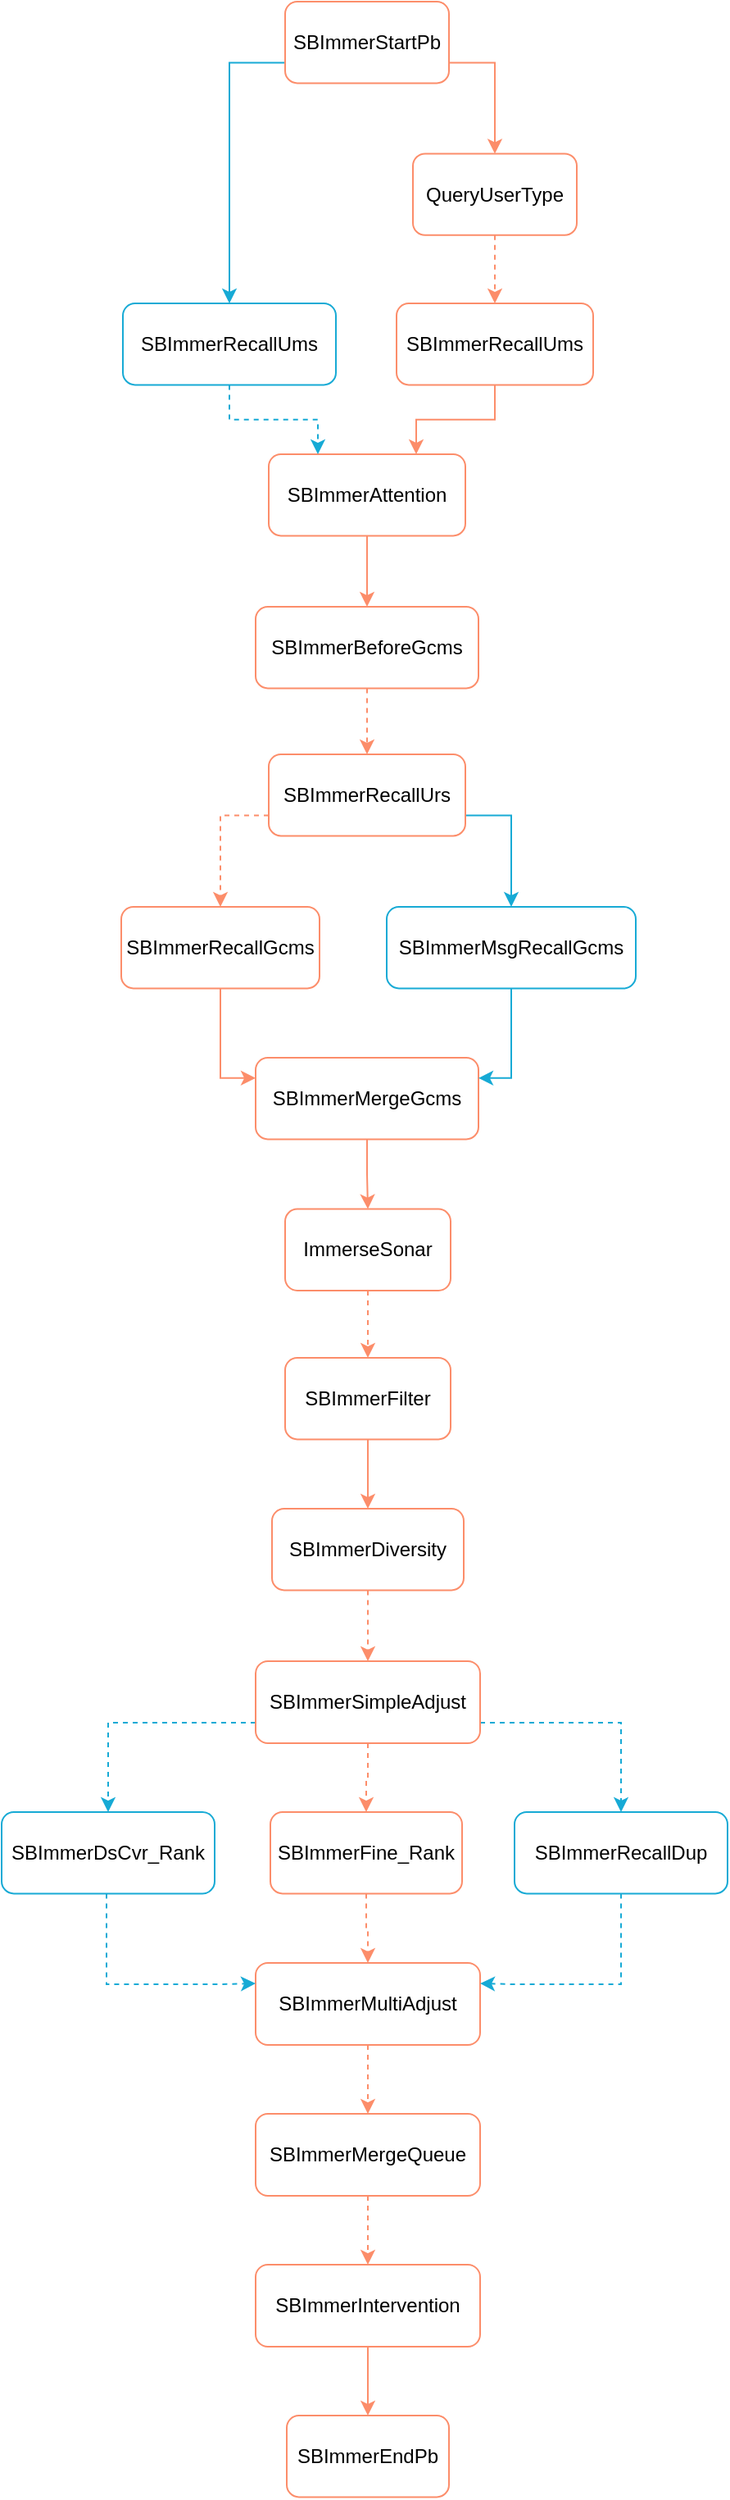 <mxfile version="24.2.3" type="github">
  <diagram name="第 1 页" id="BZP7j4EBE2frMY6dUary">
    <mxGraphModel dx="909" dy="1755" grid="1" gridSize="10" guides="1" tooltips="1" connect="1" arrows="1" fold="1" page="1" pageScale="1" pageWidth="827" pageHeight="1169" math="0" shadow="0">
      <root>
        <mxCell id="0" />
        <mxCell id="1" parent="0" />
        <mxCell id="CTMLsmFPayaTSugQ_vrA-6" style="edgeStyle=orthogonalEdgeStyle;rounded=0;orthogonalLoop=1;jettySize=auto;html=1;exitX=1;exitY=0.75;exitDx=0;exitDy=0;entryX=0.5;entryY=0;entryDx=0;entryDy=0;strokeColor=#FC8D6A;endArrow=classic;endFill=1;" edge="1" parent="1" source="CTMLsmFPayaTSugQ_vrA-2" target="CTMLsmFPayaTSugQ_vrA-3">
          <mxGeometry relative="1" as="geometry" />
        </mxCell>
        <mxCell id="CTMLsmFPayaTSugQ_vrA-26" style="edgeStyle=orthogonalEdgeStyle;rounded=0;orthogonalLoop=1;jettySize=auto;html=1;exitX=0;exitY=0.75;exitDx=0;exitDy=0;entryX=0.5;entryY=0;entryDx=0;entryDy=0;strokeColor=#17AAD5;endArrow=classic;endFill=1;" edge="1" parent="1" source="CTMLsmFPayaTSugQ_vrA-2" target="CTMLsmFPayaTSugQ_vrA-22">
          <mxGeometry relative="1" as="geometry" />
        </mxCell>
        <mxCell id="CTMLsmFPayaTSugQ_vrA-2" value="SBImmerStartPb" style="rounded=1;whiteSpace=wrap;html=1;strokeColor=#FC8D6A;" vertex="1" parent="1">
          <mxGeometry x="369" y="-1109" width="100" height="49.71" as="geometry" />
        </mxCell>
        <mxCell id="CTMLsmFPayaTSugQ_vrA-27" value="" style="edgeStyle=orthogonalEdgeStyle;rounded=0;orthogonalLoop=1;jettySize=auto;html=1;dashed=1;endArrow=classic;endFill=1;strokeColor=#FC8D6A;" edge="1" parent="1" source="CTMLsmFPayaTSugQ_vrA-3" target="CTMLsmFPayaTSugQ_vrA-4">
          <mxGeometry relative="1" as="geometry" />
        </mxCell>
        <mxCell id="CTMLsmFPayaTSugQ_vrA-3" value="QueryUserType" style="rounded=1;whiteSpace=wrap;html=1;strokeColor=#FC8D6A;" vertex="1" parent="1">
          <mxGeometry x="447" y="-1016.29" width="100" height="49.71" as="geometry" />
        </mxCell>
        <mxCell id="CTMLsmFPayaTSugQ_vrA-28" style="edgeStyle=orthogonalEdgeStyle;rounded=0;orthogonalLoop=1;jettySize=auto;html=1;entryX=0.75;entryY=0;entryDx=0;entryDy=0;endArrow=classic;endFill=1;strokeColor=#FC8D6A;" edge="1" parent="1" source="CTMLsmFPayaTSugQ_vrA-4" target="CTMLsmFPayaTSugQ_vrA-7">
          <mxGeometry relative="1" as="geometry" />
        </mxCell>
        <mxCell id="CTMLsmFPayaTSugQ_vrA-4" value="SBImmerRecallUms" style="rounded=1;whiteSpace=wrap;html=1;strokeColor=#FC8D6A;" vertex="1" parent="1">
          <mxGeometry x="437" y="-925" width="120" height="49.71" as="geometry" />
        </mxCell>
        <mxCell id="CTMLsmFPayaTSugQ_vrA-30" value="" style="edgeStyle=orthogonalEdgeStyle;rounded=0;orthogonalLoop=1;jettySize=auto;html=1;strokeColor=#FC8D6A;" edge="1" parent="1" source="CTMLsmFPayaTSugQ_vrA-7" target="CTMLsmFPayaTSugQ_vrA-8">
          <mxGeometry relative="1" as="geometry" />
        </mxCell>
        <mxCell id="CTMLsmFPayaTSugQ_vrA-7" value="SBImmerAttention" style="rounded=1;whiteSpace=wrap;html=1;strokeColor=#FC8D6A;" vertex="1" parent="1">
          <mxGeometry x="359" y="-833" width="120" height="49.71" as="geometry" />
        </mxCell>
        <mxCell id="CTMLsmFPayaTSugQ_vrA-31" style="edgeStyle=orthogonalEdgeStyle;rounded=0;orthogonalLoop=1;jettySize=auto;html=1;entryX=0.5;entryY=0;entryDx=0;entryDy=0;strokeColor=#FC8D6A;dashed=1;" edge="1" parent="1" source="CTMLsmFPayaTSugQ_vrA-8" target="CTMLsmFPayaTSugQ_vrA-9">
          <mxGeometry relative="1" as="geometry" />
        </mxCell>
        <mxCell id="CTMLsmFPayaTSugQ_vrA-8" value="SBImmerBeforeGcms" style="rounded=1;whiteSpace=wrap;html=1;strokeColor=#FC8D6A;" vertex="1" parent="1">
          <mxGeometry x="351" y="-740" width="136" height="49.71" as="geometry" />
        </mxCell>
        <mxCell id="CTMLsmFPayaTSugQ_vrA-32" style="edgeStyle=orthogonalEdgeStyle;rounded=0;orthogonalLoop=1;jettySize=auto;html=1;exitX=0;exitY=0.75;exitDx=0;exitDy=0;strokeColor=#FC8D6A;dashed=1;" edge="1" parent="1" source="CTMLsmFPayaTSugQ_vrA-9" target="CTMLsmFPayaTSugQ_vrA-10">
          <mxGeometry relative="1" as="geometry" />
        </mxCell>
        <mxCell id="CTMLsmFPayaTSugQ_vrA-33" style="edgeStyle=orthogonalEdgeStyle;rounded=0;orthogonalLoop=1;jettySize=auto;html=1;exitX=1;exitY=0.75;exitDx=0;exitDy=0;strokeColor=#17AAD5;" edge="1" parent="1" source="CTMLsmFPayaTSugQ_vrA-9" target="CTMLsmFPayaTSugQ_vrA-23">
          <mxGeometry relative="1" as="geometry" />
        </mxCell>
        <mxCell id="CTMLsmFPayaTSugQ_vrA-34" style="edgeStyle=orthogonalEdgeStyle;rounded=0;orthogonalLoop=1;jettySize=auto;html=1;entryX=0;entryY=0.25;entryDx=0;entryDy=0;strokeColor=#FC8D6A;" edge="1" parent="1" source="CTMLsmFPayaTSugQ_vrA-10" target="CTMLsmFPayaTSugQ_vrA-11">
          <mxGeometry relative="1" as="geometry" />
        </mxCell>
        <mxCell id="CTMLsmFPayaTSugQ_vrA-9" value="SBImmerRecallUrs" style="rounded=1;whiteSpace=wrap;html=1;strokeColor=#FC8D6A;" vertex="1" parent="1">
          <mxGeometry x="359" y="-650" width="120" height="49.71" as="geometry" />
        </mxCell>
        <mxCell id="CTMLsmFPayaTSugQ_vrA-10" value="SBImmerRecallGcms" style="rounded=1;whiteSpace=wrap;html=1;strokeColor=#FC8D6A;" vertex="1" parent="1">
          <mxGeometry x="269" y="-557" width="121" height="49.71" as="geometry" />
        </mxCell>
        <mxCell id="CTMLsmFPayaTSugQ_vrA-36" value="" style="edgeStyle=orthogonalEdgeStyle;rounded=0;orthogonalLoop=1;jettySize=auto;html=1;strokeColor=#FC8D6A;" edge="1" parent="1" source="CTMLsmFPayaTSugQ_vrA-11" target="CTMLsmFPayaTSugQ_vrA-12">
          <mxGeometry relative="1" as="geometry" />
        </mxCell>
        <mxCell id="CTMLsmFPayaTSugQ_vrA-11" value="SBImmerMergeGcms" style="rounded=1;whiteSpace=wrap;html=1;strokeColor=#FC8D6A;" vertex="1" parent="1">
          <mxGeometry x="351" y="-465" width="136" height="49.71" as="geometry" />
        </mxCell>
        <mxCell id="CTMLsmFPayaTSugQ_vrA-38" value="" style="edgeStyle=orthogonalEdgeStyle;rounded=0;orthogonalLoop=1;jettySize=auto;html=1;strokeColor=#FC8D6A;dashed=1;" edge="1" parent="1" source="CTMLsmFPayaTSugQ_vrA-12" target="CTMLsmFPayaTSugQ_vrA-13">
          <mxGeometry relative="1" as="geometry" />
        </mxCell>
        <mxCell id="CTMLsmFPayaTSugQ_vrA-12" value="ImmerseSonar" style="rounded=1;whiteSpace=wrap;html=1;strokeColor=#FC8D6A;" vertex="1" parent="1">
          <mxGeometry x="369" y="-372.71" width="101" height="49.71" as="geometry" />
        </mxCell>
        <mxCell id="CTMLsmFPayaTSugQ_vrA-39" style="edgeStyle=orthogonalEdgeStyle;rounded=0;orthogonalLoop=1;jettySize=auto;html=1;strokeColor=#FC8D6A;" edge="1" parent="1" source="CTMLsmFPayaTSugQ_vrA-13" target="CTMLsmFPayaTSugQ_vrA-14">
          <mxGeometry relative="1" as="geometry" />
        </mxCell>
        <mxCell id="CTMLsmFPayaTSugQ_vrA-13" value="SBImmerFilter" style="rounded=1;whiteSpace=wrap;html=1;strokeColor=#FC8D6A;" vertex="1" parent="1">
          <mxGeometry x="369" y="-282" width="101" height="49.71" as="geometry" />
        </mxCell>
        <mxCell id="CTMLsmFPayaTSugQ_vrA-40" value="" style="edgeStyle=orthogonalEdgeStyle;rounded=0;orthogonalLoop=1;jettySize=auto;html=1;strokeColor=#FC8D6A;dashed=1;" edge="1" parent="1" source="CTMLsmFPayaTSugQ_vrA-14" target="CTMLsmFPayaTSugQ_vrA-15">
          <mxGeometry relative="1" as="geometry" />
        </mxCell>
        <mxCell id="CTMLsmFPayaTSugQ_vrA-14" value="SBImmerDiversity" style="rounded=1;whiteSpace=wrap;html=1;strokeColor=#FC8D6A;" vertex="1" parent="1">
          <mxGeometry x="361" y="-190" width="117" height="49.71" as="geometry" />
        </mxCell>
        <mxCell id="CTMLsmFPayaTSugQ_vrA-41" style="edgeStyle=orthogonalEdgeStyle;rounded=0;orthogonalLoop=1;jettySize=auto;html=1;entryX=0.5;entryY=0;entryDx=0;entryDy=0;strokeColor=#FC8D6A;dashed=1;" edge="1" parent="1" source="CTMLsmFPayaTSugQ_vrA-15" target="CTMLsmFPayaTSugQ_vrA-16">
          <mxGeometry relative="1" as="geometry" />
        </mxCell>
        <mxCell id="CTMLsmFPayaTSugQ_vrA-47" style="edgeStyle=orthogonalEdgeStyle;rounded=0;orthogonalLoop=1;jettySize=auto;html=1;exitX=0;exitY=0.75;exitDx=0;exitDy=0;strokeColor=#17AAD5;dashed=1;" edge="1" parent="1" source="CTMLsmFPayaTSugQ_vrA-15" target="CTMLsmFPayaTSugQ_vrA-24">
          <mxGeometry relative="1" as="geometry" />
        </mxCell>
        <mxCell id="CTMLsmFPayaTSugQ_vrA-43" style="edgeStyle=orthogonalEdgeStyle;rounded=0;orthogonalLoop=1;jettySize=auto;html=1;dashed=1;strokeColor=#FC8D6A;" edge="1" parent="1" source="CTMLsmFPayaTSugQ_vrA-16" target="CTMLsmFPayaTSugQ_vrA-17">
          <mxGeometry relative="1" as="geometry" />
        </mxCell>
        <mxCell id="CTMLsmFPayaTSugQ_vrA-48" style="edgeStyle=orthogonalEdgeStyle;rounded=0;orthogonalLoop=1;jettySize=auto;html=1;exitX=1;exitY=0.75;exitDx=0;exitDy=0;strokeColor=#17AAD5;dashed=1;" edge="1" parent="1" source="CTMLsmFPayaTSugQ_vrA-15" target="CTMLsmFPayaTSugQ_vrA-25">
          <mxGeometry relative="1" as="geometry" />
        </mxCell>
        <mxCell id="CTMLsmFPayaTSugQ_vrA-16" value="SBImmerFine_Rank" style="rounded=1;whiteSpace=wrap;html=1;strokeColor=#FC8D6A;" vertex="1" parent="1">
          <mxGeometry x="360" y="-5" width="117" height="49.71" as="geometry" />
        </mxCell>
        <mxCell id="CTMLsmFPayaTSugQ_vrA-44" style="edgeStyle=orthogonalEdgeStyle;rounded=0;orthogonalLoop=1;jettySize=auto;html=1;strokeColor=#FC8D6A;dashed=1;" edge="1" parent="1" source="CTMLsmFPayaTSugQ_vrA-17" target="CTMLsmFPayaTSugQ_vrA-18">
          <mxGeometry relative="1" as="geometry" />
        </mxCell>
        <mxCell id="CTMLsmFPayaTSugQ_vrA-15" value="SBImmerSimpleAdjust" style="rounded=1;whiteSpace=wrap;html=1;strokeColor=#FC8D6A;" vertex="1" parent="1">
          <mxGeometry x="351" y="-97" width="137" height="50" as="geometry" />
        </mxCell>
        <mxCell id="CTMLsmFPayaTSugQ_vrA-17" value="SBImmerMultiAdjust" style="rounded=1;whiteSpace=wrap;html=1;strokeColor=#FC8D6A;" vertex="1" parent="1">
          <mxGeometry x="351" y="87" width="137" height="50" as="geometry" />
        </mxCell>
        <mxCell id="CTMLsmFPayaTSugQ_vrA-45" style="edgeStyle=orthogonalEdgeStyle;rounded=0;orthogonalLoop=1;jettySize=auto;html=1;entryX=0.5;entryY=0;entryDx=0;entryDy=0;dashed=1;strokeColor=#FC8D6A;" edge="1" parent="1" source="CTMLsmFPayaTSugQ_vrA-18" target="CTMLsmFPayaTSugQ_vrA-19">
          <mxGeometry relative="1" as="geometry" />
        </mxCell>
        <mxCell id="CTMLsmFPayaTSugQ_vrA-18" value="SBImmerMergeQueue" style="rounded=1;whiteSpace=wrap;html=1;strokeColor=#FC8D6A;" vertex="1" parent="1">
          <mxGeometry x="351" y="179" width="137" height="50" as="geometry" />
        </mxCell>
        <mxCell id="CTMLsmFPayaTSugQ_vrA-46" style="edgeStyle=orthogonalEdgeStyle;rounded=0;orthogonalLoop=1;jettySize=auto;html=1;entryX=0.5;entryY=0;entryDx=0;entryDy=0;strokeColor=#FC8D6A;" edge="1" parent="1" source="CTMLsmFPayaTSugQ_vrA-19" target="CTMLsmFPayaTSugQ_vrA-20">
          <mxGeometry relative="1" as="geometry" />
        </mxCell>
        <mxCell id="CTMLsmFPayaTSugQ_vrA-19" value="SBImmerIntervention" style="rounded=1;whiteSpace=wrap;html=1;strokeColor=#FC8D6A;" vertex="1" parent="1">
          <mxGeometry x="351" y="271" width="137" height="50" as="geometry" />
        </mxCell>
        <mxCell id="CTMLsmFPayaTSugQ_vrA-20" value="SBImmerEndPb" style="rounded=1;whiteSpace=wrap;html=1;strokeColor=#FC8D6A;" vertex="1" parent="1">
          <mxGeometry x="370" y="363" width="99" height="49.71" as="geometry" />
        </mxCell>
        <mxCell id="CTMLsmFPayaTSugQ_vrA-29" style="edgeStyle=orthogonalEdgeStyle;rounded=0;orthogonalLoop=1;jettySize=auto;html=1;entryX=0.25;entryY=0;entryDx=0;entryDy=0;dashed=1;strokeColor=#17AAD5;" edge="1" parent="1" source="CTMLsmFPayaTSugQ_vrA-22" target="CTMLsmFPayaTSugQ_vrA-7">
          <mxGeometry relative="1" as="geometry" />
        </mxCell>
        <mxCell id="CTMLsmFPayaTSugQ_vrA-22" value="SBImmerRecallUms" style="rounded=1;whiteSpace=wrap;html=1;strokeColor=#17AAD5;" vertex="1" parent="1">
          <mxGeometry x="270" y="-925" width="130" height="49.71" as="geometry" />
        </mxCell>
        <mxCell id="CTMLsmFPayaTSugQ_vrA-37" style="edgeStyle=orthogonalEdgeStyle;rounded=0;orthogonalLoop=1;jettySize=auto;html=1;entryX=1;entryY=0.25;entryDx=0;entryDy=0;strokeColor=#17AAD5;" edge="1" parent="1" source="CTMLsmFPayaTSugQ_vrA-23" target="CTMLsmFPayaTSugQ_vrA-11">
          <mxGeometry relative="1" as="geometry" />
        </mxCell>
        <mxCell id="CTMLsmFPayaTSugQ_vrA-23" value="SBImmerMsgRecallGcms" style="rounded=1;whiteSpace=wrap;html=1;strokeColor=#17AAD5;" vertex="1" parent="1">
          <mxGeometry x="431" y="-557" width="152" height="49.71" as="geometry" />
        </mxCell>
        <mxCell id="CTMLsmFPayaTSugQ_vrA-49" style="edgeStyle=orthogonalEdgeStyle;rounded=0;orthogonalLoop=1;jettySize=auto;html=1;entryX=0;entryY=0.25;entryDx=0;entryDy=0;strokeColor=#17AAD5;dashed=1;" edge="1" parent="1" source="CTMLsmFPayaTSugQ_vrA-24" target="CTMLsmFPayaTSugQ_vrA-17">
          <mxGeometry relative="1" as="geometry">
            <Array as="points">
              <mxPoint x="260" y="100" />
              <mxPoint x="331" y="100" />
            </Array>
          </mxGeometry>
        </mxCell>
        <mxCell id="CTMLsmFPayaTSugQ_vrA-24" value="SBImmerDsCvr_Rank" style="rounded=1;whiteSpace=wrap;html=1;strokeColor=#17AAD5;" vertex="1" parent="1">
          <mxGeometry x="196" y="-5" width="130" height="49.71" as="geometry" />
        </mxCell>
        <mxCell id="CTMLsmFPayaTSugQ_vrA-51" style="edgeStyle=orthogonalEdgeStyle;rounded=0;orthogonalLoop=1;jettySize=auto;html=1;entryX=1;entryY=0.25;entryDx=0;entryDy=0;dashed=1;strokeColor=#17AAD5;" edge="1" parent="1" source="CTMLsmFPayaTSugQ_vrA-25" target="CTMLsmFPayaTSugQ_vrA-17">
          <mxGeometry relative="1" as="geometry">
            <Array as="points">
              <mxPoint x="574" y="100" />
              <mxPoint x="508" y="100" />
            </Array>
          </mxGeometry>
        </mxCell>
        <mxCell id="CTMLsmFPayaTSugQ_vrA-25" value="SBImmerRecallDup" style="rounded=1;whiteSpace=wrap;html=1;strokeColor=#17AAD5;" vertex="1" parent="1">
          <mxGeometry x="509" y="-5" width="130" height="49.71" as="geometry" />
        </mxCell>
      </root>
    </mxGraphModel>
  </diagram>
</mxfile>
